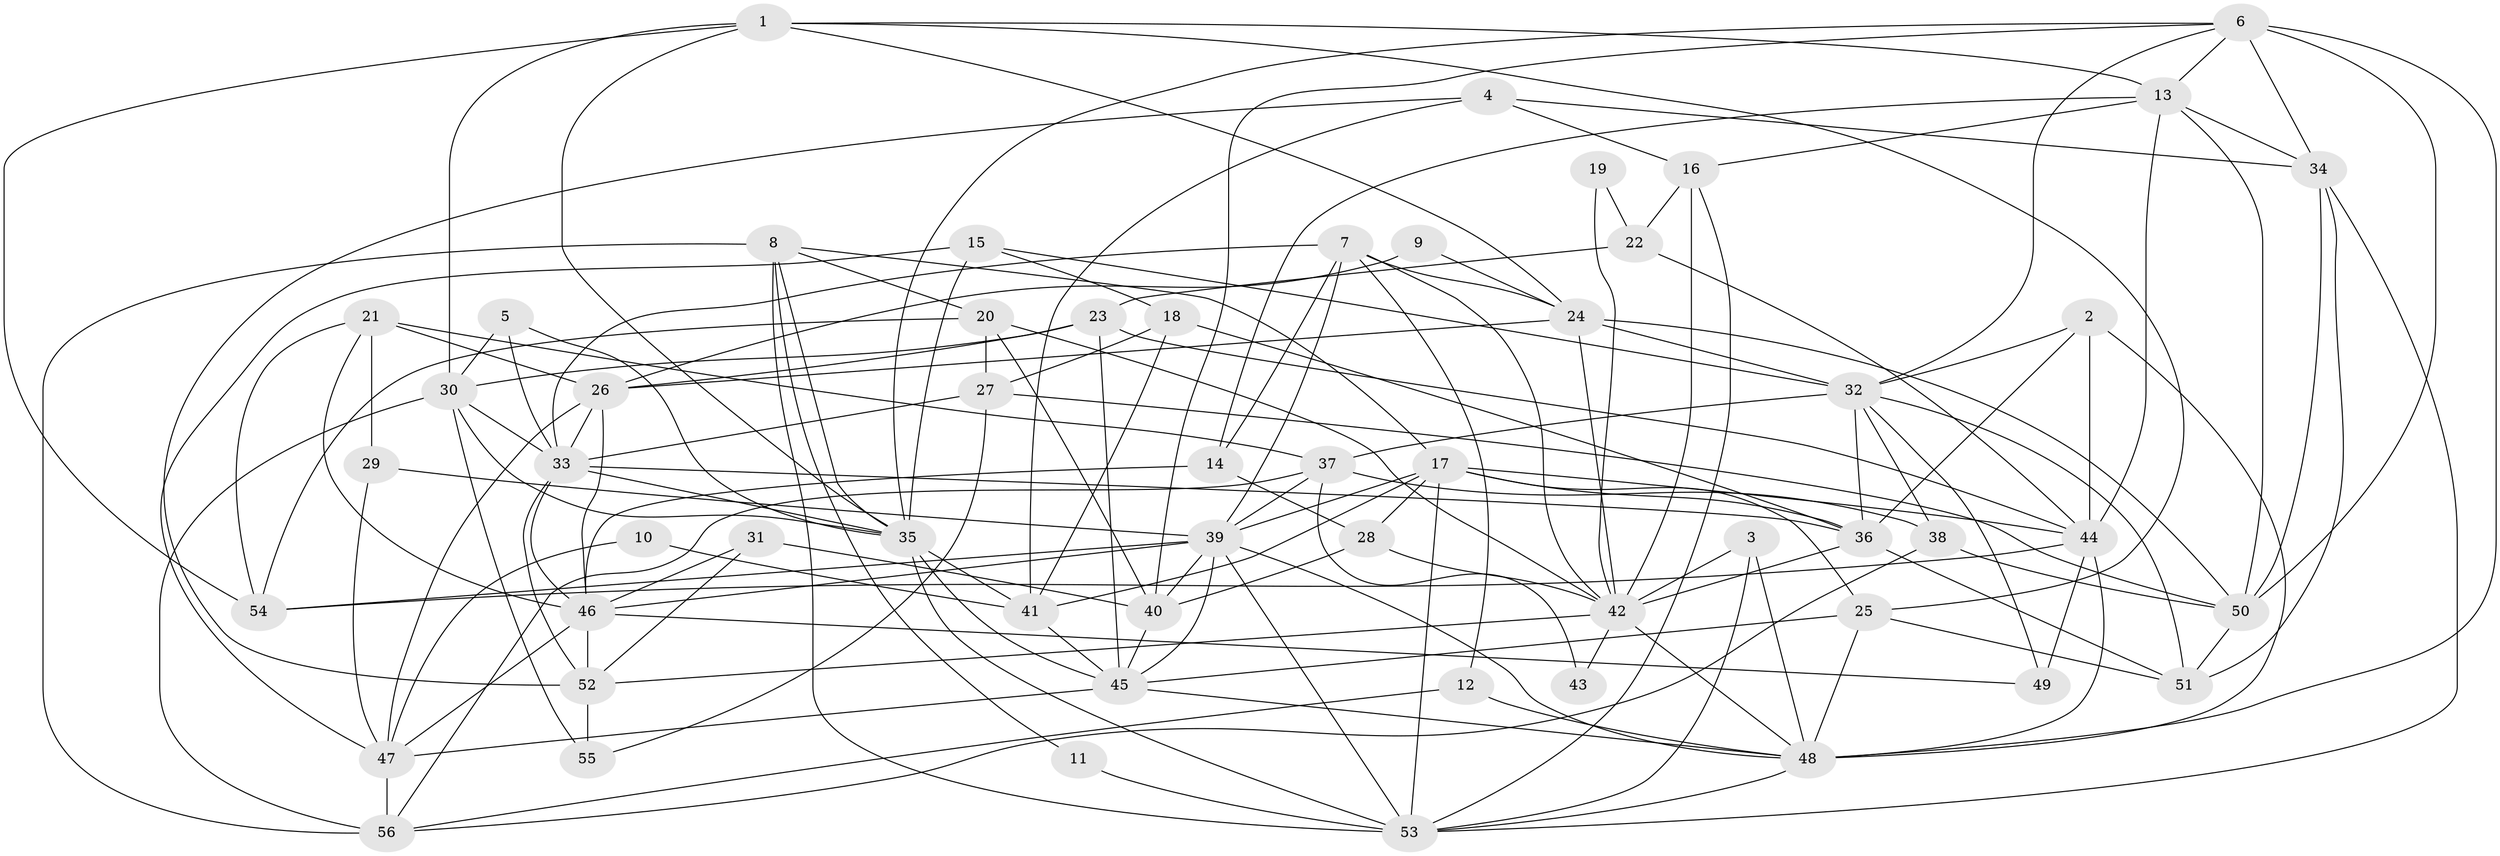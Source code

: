 // original degree distribution, {2: 0.17117117117117117, 4: 0.3063063063063063, 5: 0.17117117117117117, 7: 0.06306306306306306, 3: 0.1981981981981982, 6: 0.09009009009009009}
// Generated by graph-tools (version 1.1) at 2025/26/03/09/25 03:26:11]
// undirected, 56 vertices, 157 edges
graph export_dot {
graph [start="1"]
  node [color=gray90,style=filled];
  1;
  2;
  3;
  4;
  5;
  6;
  7;
  8;
  9;
  10;
  11;
  12;
  13;
  14;
  15;
  16;
  17;
  18;
  19;
  20;
  21;
  22;
  23;
  24;
  25;
  26;
  27;
  28;
  29;
  30;
  31;
  32;
  33;
  34;
  35;
  36;
  37;
  38;
  39;
  40;
  41;
  42;
  43;
  44;
  45;
  46;
  47;
  48;
  49;
  50;
  51;
  52;
  53;
  54;
  55;
  56;
  1 -- 13 [weight=1.0];
  1 -- 24 [weight=1.0];
  1 -- 25 [weight=1.0];
  1 -- 30 [weight=1.0];
  1 -- 35 [weight=1.0];
  1 -- 54 [weight=1.0];
  2 -- 32 [weight=1.0];
  2 -- 36 [weight=1.0];
  2 -- 44 [weight=1.0];
  2 -- 48 [weight=1.0];
  3 -- 42 [weight=1.0];
  3 -- 48 [weight=1.0];
  3 -- 53 [weight=1.0];
  4 -- 16 [weight=1.0];
  4 -- 34 [weight=1.0];
  4 -- 41 [weight=1.0];
  4 -- 52 [weight=1.0];
  5 -- 30 [weight=1.0];
  5 -- 33 [weight=1.0];
  5 -- 35 [weight=1.0];
  6 -- 13 [weight=1.0];
  6 -- 32 [weight=1.0];
  6 -- 34 [weight=1.0];
  6 -- 35 [weight=1.0];
  6 -- 40 [weight=1.0];
  6 -- 48 [weight=1.0];
  6 -- 50 [weight=2.0];
  7 -- 12 [weight=1.0];
  7 -- 14 [weight=1.0];
  7 -- 24 [weight=1.0];
  7 -- 33 [weight=1.0];
  7 -- 39 [weight=1.0];
  7 -- 42 [weight=1.0];
  8 -- 11 [weight=1.0];
  8 -- 17 [weight=1.0];
  8 -- 20 [weight=1.0];
  8 -- 35 [weight=1.0];
  8 -- 53 [weight=1.0];
  8 -- 56 [weight=2.0];
  9 -- 24 [weight=1.0];
  9 -- 26 [weight=1.0];
  10 -- 41 [weight=1.0];
  10 -- 47 [weight=1.0];
  11 -- 53 [weight=1.0];
  12 -- 48 [weight=1.0];
  12 -- 56 [weight=1.0];
  13 -- 14 [weight=1.0];
  13 -- 16 [weight=1.0];
  13 -- 34 [weight=1.0];
  13 -- 44 [weight=1.0];
  13 -- 50 [weight=1.0];
  14 -- 28 [weight=2.0];
  14 -- 46 [weight=1.0];
  15 -- 18 [weight=1.0];
  15 -- 32 [weight=1.0];
  15 -- 35 [weight=1.0];
  15 -- 47 [weight=1.0];
  16 -- 22 [weight=1.0];
  16 -- 42 [weight=1.0];
  16 -- 53 [weight=1.0];
  17 -- 25 [weight=1.0];
  17 -- 28 [weight=1.0];
  17 -- 36 [weight=1.0];
  17 -- 39 [weight=1.0];
  17 -- 41 [weight=1.0];
  17 -- 44 [weight=1.0];
  17 -- 53 [weight=1.0];
  18 -- 27 [weight=1.0];
  18 -- 36 [weight=1.0];
  18 -- 41 [weight=1.0];
  19 -- 22 [weight=1.0];
  19 -- 42 [weight=1.0];
  20 -- 27 [weight=1.0];
  20 -- 40 [weight=1.0];
  20 -- 42 [weight=1.0];
  20 -- 54 [weight=1.0];
  21 -- 26 [weight=1.0];
  21 -- 29 [weight=1.0];
  21 -- 37 [weight=1.0];
  21 -- 46 [weight=1.0];
  21 -- 54 [weight=1.0];
  22 -- 23 [weight=1.0];
  22 -- 44 [weight=2.0];
  23 -- 26 [weight=1.0];
  23 -- 30 [weight=1.0];
  23 -- 44 [weight=1.0];
  23 -- 45 [weight=1.0];
  24 -- 26 [weight=2.0];
  24 -- 32 [weight=2.0];
  24 -- 42 [weight=1.0];
  24 -- 50 [weight=1.0];
  25 -- 45 [weight=1.0];
  25 -- 48 [weight=1.0];
  25 -- 51 [weight=1.0];
  26 -- 33 [weight=1.0];
  26 -- 46 [weight=2.0];
  26 -- 47 [weight=1.0];
  27 -- 33 [weight=1.0];
  27 -- 50 [weight=1.0];
  27 -- 55 [weight=1.0];
  28 -- 40 [weight=1.0];
  28 -- 42 [weight=1.0];
  29 -- 39 [weight=1.0];
  29 -- 47 [weight=1.0];
  30 -- 33 [weight=1.0];
  30 -- 35 [weight=1.0];
  30 -- 55 [weight=1.0];
  30 -- 56 [weight=1.0];
  31 -- 40 [weight=1.0];
  31 -- 46 [weight=1.0];
  31 -- 52 [weight=1.0];
  32 -- 36 [weight=1.0];
  32 -- 37 [weight=1.0];
  32 -- 38 [weight=1.0];
  32 -- 49 [weight=1.0];
  32 -- 51 [weight=1.0];
  33 -- 35 [weight=1.0];
  33 -- 36 [weight=1.0];
  33 -- 46 [weight=1.0];
  33 -- 52 [weight=1.0];
  34 -- 50 [weight=1.0];
  34 -- 51 [weight=1.0];
  34 -- 53 [weight=1.0];
  35 -- 41 [weight=1.0];
  35 -- 45 [weight=1.0];
  35 -- 53 [weight=1.0];
  36 -- 42 [weight=1.0];
  36 -- 51 [weight=1.0];
  37 -- 38 [weight=1.0];
  37 -- 39 [weight=1.0];
  37 -- 43 [weight=1.0];
  37 -- 56 [weight=1.0];
  38 -- 50 [weight=1.0];
  38 -- 56 [weight=1.0];
  39 -- 40 [weight=1.0];
  39 -- 45 [weight=1.0];
  39 -- 46 [weight=1.0];
  39 -- 48 [weight=1.0];
  39 -- 53 [weight=1.0];
  39 -- 54 [weight=1.0];
  40 -- 45 [weight=1.0];
  41 -- 45 [weight=1.0];
  42 -- 43 [weight=1.0];
  42 -- 48 [weight=1.0];
  42 -- 52 [weight=1.0];
  44 -- 48 [weight=1.0];
  44 -- 49 [weight=2.0];
  44 -- 54 [weight=1.0];
  45 -- 47 [weight=1.0];
  45 -- 48 [weight=1.0];
  46 -- 47 [weight=1.0];
  46 -- 49 [weight=1.0];
  46 -- 52 [weight=1.0];
  47 -- 56 [weight=1.0];
  48 -- 53 [weight=1.0];
  50 -- 51 [weight=1.0];
  52 -- 55 [weight=1.0];
}
